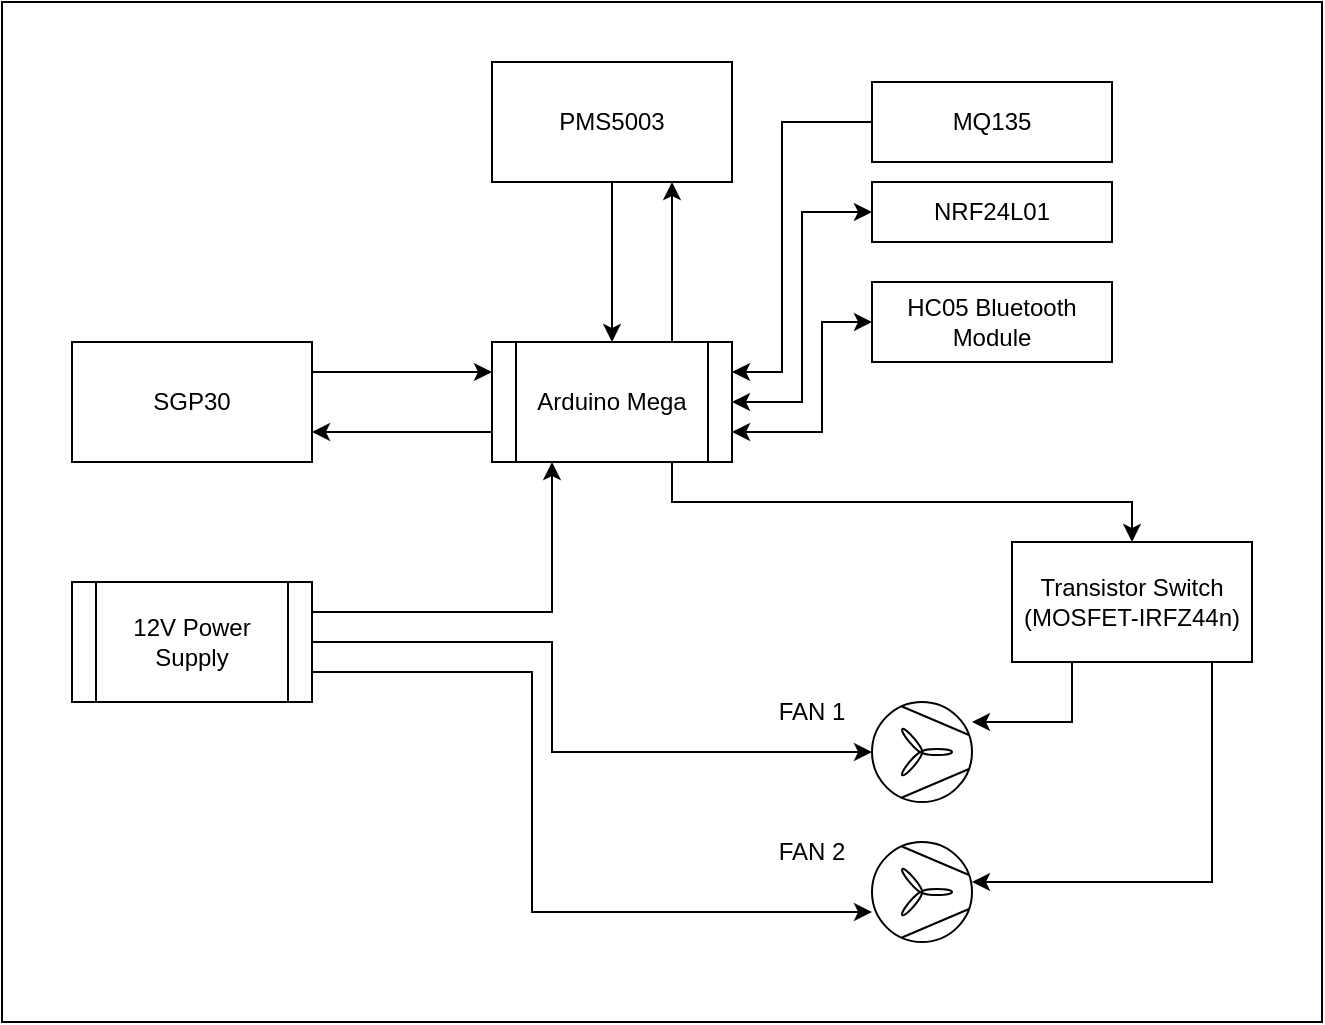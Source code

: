 <mxfile version="17.4.6"><diagram id="nHNNdqpTW6gOY7DnW-OQ" name="Page-1"><mxGraphModel dx="1437" dy="820" grid="1" gridSize="10" guides="1" tooltips="1" connect="1" arrows="1" fold="1" page="1" pageScale="1" pageWidth="850" pageHeight="1100" math="0" shadow="0"><root><mxCell id="0"/><mxCell id="1" parent="0"/><mxCell id="-uQ8NczTGKv4YGOObA35-1" value="" style="rounded=0;whiteSpace=wrap;html=1;" vertex="1" parent="1"><mxGeometry x="40" y="40" width="660" height="510" as="geometry"/></mxCell><mxCell id="-uQ8NczTGKv4YGOObA35-2" style="edgeStyle=orthogonalEdgeStyle;rounded=0;orthogonalLoop=1;jettySize=auto;html=1;exitX=0.75;exitY=0;exitDx=0;exitDy=0;entryX=0.75;entryY=1;entryDx=0;entryDy=0;" edge="1" parent="1" source="-uQ8NczTGKv4YGOObA35-5" target="-uQ8NczTGKv4YGOObA35-7"><mxGeometry relative="1" as="geometry"/></mxCell><mxCell id="-uQ8NczTGKv4YGOObA35-3" style="edgeStyle=orthogonalEdgeStyle;rounded=0;orthogonalLoop=1;jettySize=auto;html=1;exitX=0;exitY=0.75;exitDx=0;exitDy=0;entryX=1;entryY=0.75;entryDx=0;entryDy=0;" edge="1" parent="1" source="-uQ8NczTGKv4YGOObA35-5" target="-uQ8NczTGKv4YGOObA35-9"><mxGeometry relative="1" as="geometry"/></mxCell><mxCell id="-uQ8NczTGKv4YGOObA35-4" style="edgeStyle=orthogonalEdgeStyle;rounded=0;orthogonalLoop=1;jettySize=auto;html=1;exitX=0.75;exitY=1;exitDx=0;exitDy=0;entryX=0.5;entryY=0;entryDx=0;entryDy=0;" edge="1" parent="1" source="-uQ8NczTGKv4YGOObA35-5" target="-uQ8NczTGKv4YGOObA35-20"><mxGeometry relative="1" as="geometry"/></mxCell><mxCell id="-uQ8NczTGKv4YGOObA35-27" style="edgeStyle=orthogonalEdgeStyle;rounded=0;orthogonalLoop=1;jettySize=auto;html=1;exitX=1;exitY=0.5;exitDx=0;exitDy=0;entryX=0;entryY=0.5;entryDx=0;entryDy=0;startArrow=classic;startFill=1;" edge="1" parent="1" source="-uQ8NczTGKv4YGOObA35-5" target="-uQ8NczTGKv4YGOObA35-23"><mxGeometry relative="1" as="geometry"><Array as="points"><mxPoint x="440" y="240"/><mxPoint x="440" y="145"/></Array></mxGeometry></mxCell><mxCell id="-uQ8NczTGKv4YGOObA35-28" style="edgeStyle=orthogonalEdgeStyle;rounded=0;orthogonalLoop=1;jettySize=auto;html=1;exitX=1;exitY=0.75;exitDx=0;exitDy=0;startArrow=classic;startFill=1;" edge="1" parent="1" source="-uQ8NczTGKv4YGOObA35-5" target="-uQ8NczTGKv4YGOObA35-26"><mxGeometry relative="1" as="geometry"><Array as="points"><mxPoint x="450" y="255"/><mxPoint x="450" y="200"/></Array></mxGeometry></mxCell><mxCell id="-uQ8NczTGKv4YGOObA35-5" value="Arduino Mega" style="shape=process;whiteSpace=wrap;html=1;backgroundOutline=1;" vertex="1" parent="1"><mxGeometry x="285" y="210" width="120" height="60" as="geometry"/></mxCell><mxCell id="-uQ8NczTGKv4YGOObA35-6" style="edgeStyle=orthogonalEdgeStyle;rounded=0;orthogonalLoop=1;jettySize=auto;html=1;exitX=0.5;exitY=1;exitDx=0;exitDy=0;entryX=0.5;entryY=0;entryDx=0;entryDy=0;" edge="1" parent="1" source="-uQ8NczTGKv4YGOObA35-7" target="-uQ8NczTGKv4YGOObA35-5"><mxGeometry relative="1" as="geometry"/></mxCell><mxCell id="-uQ8NczTGKv4YGOObA35-7" value="PMS5003" style="rounded=0;whiteSpace=wrap;html=1;" vertex="1" parent="1"><mxGeometry x="285" y="70" width="120" height="60" as="geometry"/></mxCell><mxCell id="-uQ8NczTGKv4YGOObA35-8" style="edgeStyle=orthogonalEdgeStyle;rounded=0;orthogonalLoop=1;jettySize=auto;html=1;exitX=1;exitY=0.25;exitDx=0;exitDy=0;entryX=0;entryY=0.25;entryDx=0;entryDy=0;" edge="1" parent="1" source="-uQ8NczTGKv4YGOObA35-9" target="-uQ8NczTGKv4YGOObA35-5"><mxGeometry relative="1" as="geometry"/></mxCell><mxCell id="-uQ8NczTGKv4YGOObA35-9" value="SGP30" style="rounded=0;whiteSpace=wrap;html=1;" vertex="1" parent="1"><mxGeometry x="75" y="210" width="120" height="60" as="geometry"/></mxCell><mxCell id="-uQ8NczTGKv4YGOObA35-10" value="" style="verticalLabelPosition=bottom;outlineConnect=0;align=center;dashed=0;html=1;verticalAlign=top;shape=mxgraph.pid2misc.fan;fanType=common" vertex="1" parent="1"><mxGeometry x="475" y="390" width="50" height="50" as="geometry"/></mxCell><mxCell id="-uQ8NczTGKv4YGOObA35-11" style="edgeStyle=orthogonalEdgeStyle;rounded=0;orthogonalLoop=1;jettySize=auto;html=1;exitX=0;exitY=0.5;exitDx=0;exitDy=0;entryX=1;entryY=0.25;entryDx=0;entryDy=0;" edge="1" parent="1" source="-uQ8NczTGKv4YGOObA35-12" target="-uQ8NczTGKv4YGOObA35-5"><mxGeometry relative="1" as="geometry"><Array as="points"><mxPoint x="430" y="100"/><mxPoint x="430" y="225"/></Array></mxGeometry></mxCell><mxCell id="-uQ8NczTGKv4YGOObA35-12" value="MQ135" style="rounded=0;whiteSpace=wrap;html=1;" vertex="1" parent="1"><mxGeometry x="475" y="80" width="120" height="40" as="geometry"/></mxCell><mxCell id="-uQ8NczTGKv4YGOObA35-13" style="edgeStyle=orthogonalEdgeStyle;rounded=0;orthogonalLoop=1;jettySize=auto;html=1;exitX=1;exitY=0.25;exitDx=0;exitDy=0;entryX=0.25;entryY=1;entryDx=0;entryDy=0;" edge="1" parent="1" source="-uQ8NczTGKv4YGOObA35-16" target="-uQ8NczTGKv4YGOObA35-5"><mxGeometry relative="1" as="geometry"/></mxCell><mxCell id="-uQ8NczTGKv4YGOObA35-14" style="edgeStyle=orthogonalEdgeStyle;rounded=0;orthogonalLoop=1;jettySize=auto;html=1;exitX=1;exitY=0.5;exitDx=0;exitDy=0;" edge="1" parent="1" source="-uQ8NczTGKv4YGOObA35-16" target="-uQ8NczTGKv4YGOObA35-10"><mxGeometry relative="1" as="geometry"><Array as="points"><mxPoint x="315" y="360"/><mxPoint x="315" y="415"/></Array></mxGeometry></mxCell><mxCell id="-uQ8NczTGKv4YGOObA35-15" style="edgeStyle=orthogonalEdgeStyle;rounded=0;orthogonalLoop=1;jettySize=auto;html=1;exitX=1;exitY=0.75;exitDx=0;exitDy=0;" edge="1" parent="1" source="-uQ8NczTGKv4YGOObA35-16" target="-uQ8NczTGKv4YGOObA35-17"><mxGeometry relative="1" as="geometry"><Array as="points"><mxPoint x="305" y="375"/><mxPoint x="305" y="495"/></Array></mxGeometry></mxCell><mxCell id="-uQ8NczTGKv4YGOObA35-16" value="12V Power Supply" style="shape=process;whiteSpace=wrap;html=1;backgroundOutline=1;" vertex="1" parent="1"><mxGeometry x="75" y="330" width="120" height="60" as="geometry"/></mxCell><mxCell id="-uQ8NczTGKv4YGOObA35-17" value="" style="verticalLabelPosition=bottom;outlineConnect=0;align=center;dashed=0;html=1;verticalAlign=top;shape=mxgraph.pid2misc.fan;fanType=common" vertex="1" parent="1"><mxGeometry x="475" y="460" width="50" height="50" as="geometry"/></mxCell><mxCell id="-uQ8NczTGKv4YGOObA35-18" style="edgeStyle=orthogonalEdgeStyle;rounded=0;orthogonalLoop=1;jettySize=auto;html=1;exitX=0.75;exitY=1;exitDx=0;exitDy=0;" edge="1" parent="1" source="-uQ8NczTGKv4YGOObA35-20" target="-uQ8NczTGKv4YGOObA35-10"><mxGeometry relative="1" as="geometry"><Array as="points"><mxPoint x="575" y="370"/><mxPoint x="575" y="400"/></Array></mxGeometry></mxCell><mxCell id="-uQ8NczTGKv4YGOObA35-19" style="edgeStyle=orthogonalEdgeStyle;rounded=0;orthogonalLoop=1;jettySize=auto;html=1;exitX=0.25;exitY=1;exitDx=0;exitDy=0;" edge="1" parent="1" source="-uQ8NczTGKv4YGOObA35-20" target="-uQ8NczTGKv4YGOObA35-17"><mxGeometry relative="1" as="geometry"><Array as="points"><mxPoint x="645" y="370"/><mxPoint x="645" y="480"/></Array></mxGeometry></mxCell><mxCell id="-uQ8NczTGKv4YGOObA35-20" value="Transistor Switch&lt;br&gt;(MOSFET-IRFZ44n)" style="rounded=0;whiteSpace=wrap;html=1;" vertex="1" parent="1"><mxGeometry x="545" y="310" width="120" height="60" as="geometry"/></mxCell><mxCell id="-uQ8NczTGKv4YGOObA35-21" value="FAN 1" style="text;html=1;strokeColor=none;fillColor=none;align=center;verticalAlign=middle;whiteSpace=wrap;rounded=0;" vertex="1" parent="1"><mxGeometry x="415" y="380" width="60" height="30" as="geometry"/></mxCell><mxCell id="-uQ8NczTGKv4YGOObA35-22" value="FAN 2" style="text;html=1;strokeColor=none;fillColor=none;align=center;verticalAlign=middle;whiteSpace=wrap;rounded=0;" vertex="1" parent="1"><mxGeometry x="415" y="450" width="60" height="30" as="geometry"/></mxCell><mxCell id="-uQ8NczTGKv4YGOObA35-23" value="NRF24L01" style="rounded=0;whiteSpace=wrap;html=1;" vertex="1" parent="1"><mxGeometry x="475" y="130" width="120" height="30" as="geometry"/></mxCell><mxCell id="-uQ8NczTGKv4YGOObA35-26" value="HC05 Bluetooth Module" style="rounded=0;whiteSpace=wrap;html=1;" vertex="1" parent="1"><mxGeometry x="475" y="180" width="120" height="40" as="geometry"/></mxCell></root></mxGraphModel></diagram></mxfile>